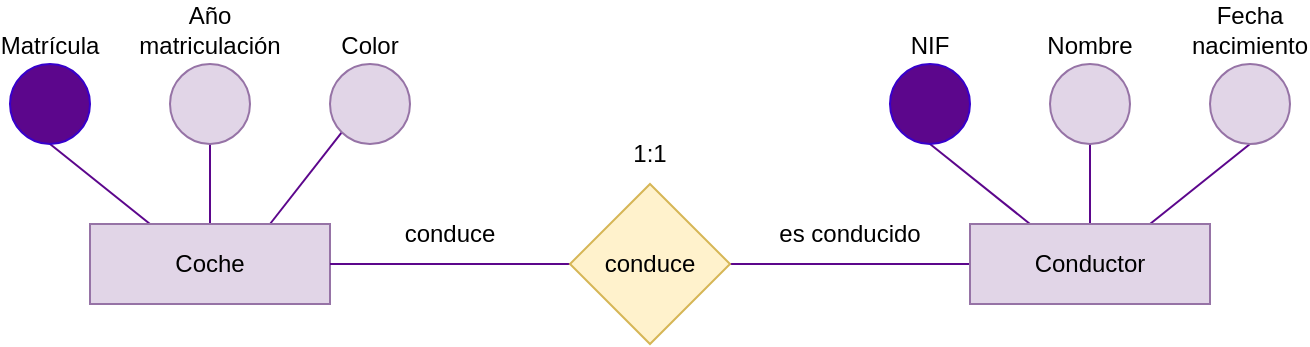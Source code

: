 <mxfile>
    <diagram id="6gfDzhR8UG0JMTbnyaS-" name="Page-1">
        <mxGraphModel dx="1569" dy="606" grid="1" gridSize="10" guides="1" tooltips="1" connect="1" arrows="1" fold="1" page="1" pageScale="1" pageWidth="850" pageHeight="1100" math="0" shadow="0">
            <root>
                <mxCell id="0"/>
                <mxCell id="1" parent="0"/>
                <mxCell id="2" style="edgeStyle=none;html=1;exitX=0.25;exitY=0;exitDx=0;exitDy=0;entryX=0.5;entryY=1;entryDx=0;entryDy=0;strokeColor=#5C068C;endArrow=none;endFill=0;" parent="1" source="5" target="13" edge="1">
                    <mxGeometry relative="1" as="geometry"/>
                </mxCell>
                <mxCell id="3" style="edgeStyle=none;html=1;exitX=0.5;exitY=0;exitDx=0;exitDy=0;entryX=0.5;entryY=1;entryDx=0;entryDy=0;strokeColor=#5C068C;endArrow=none;endFill=0;" parent="1" source="5" target="14" edge="1">
                    <mxGeometry relative="1" as="geometry"/>
                </mxCell>
                <mxCell id="4" style="edgeStyle=none;html=1;exitX=0.75;exitY=0;exitDx=0;exitDy=0;entryX=0.5;entryY=1;entryDx=0;entryDy=0;strokeColor=#5C068C;endArrow=none;endFill=0;" parent="1" source="5" target="15" edge="1">
                    <mxGeometry relative="1" as="geometry"/>
                </mxCell>
                <mxCell id="19" style="edgeStyle=none;html=1;exitX=0;exitY=0.5;exitDx=0;exitDy=0;entryX=1;entryY=0.5;entryDx=0;entryDy=0;endArrow=none;endFill=0;strokeColor=#5C068C;" parent="1" source="5" target="17" edge="1">
                    <mxGeometry relative="1" as="geometry"/>
                </mxCell>
                <mxCell id="5" value="Conductor" style="rounded=0;whiteSpace=wrap;html=1;fillColor=#e1d5e7;strokeColor=#9673a6;" parent="1" vertex="1">
                    <mxGeometry x="440" y="200" width="120" height="40" as="geometry"/>
                </mxCell>
                <mxCell id="6" style="edgeStyle=none;html=1;exitX=0.25;exitY=0;exitDx=0;exitDy=0;entryX=0.5;entryY=1;entryDx=0;entryDy=0;strokeColor=#5C068C;endArrow=none;endFill=0;" parent="1" source="16" target="10" edge="1">
                    <mxGeometry relative="1" as="geometry">
                        <mxPoint x="30" y="200" as="sourcePoint"/>
                    </mxGeometry>
                </mxCell>
                <mxCell id="7" style="edgeStyle=none;html=1;exitX=0.5;exitY=0;exitDx=0;exitDy=0;entryX=0.5;entryY=1;entryDx=0;entryDy=0;strokeColor=#5C068C;endArrow=none;endFill=0;" parent="1" source="16" target="11" edge="1">
                    <mxGeometry relative="1" as="geometry">
                        <mxPoint x="60" y="200" as="sourcePoint"/>
                    </mxGeometry>
                </mxCell>
                <mxCell id="8" style="edgeStyle=none;html=1;entryX=0;entryY=1;entryDx=0;entryDy=0;strokeColor=#5C068C;endArrow=none;endFill=0;" parent="1" target="12" edge="1">
                    <mxGeometry relative="1" as="geometry">
                        <mxPoint x="90" y="200" as="sourcePoint"/>
                        <mxPoint x="140" y="160" as="targetPoint"/>
                    </mxGeometry>
                </mxCell>
                <mxCell id="10" value="Matrícula" style="ellipse;whiteSpace=wrap;html=1;aspect=fixed;fillColor=#5C068C;fontColor=#000000;strokeColor=#3700CC;verticalAlign=bottom;labelPosition=center;verticalLabelPosition=top;align=center;" parent="1" vertex="1">
                    <mxGeometry x="-40" y="120" width="40" height="40" as="geometry"/>
                </mxCell>
                <mxCell id="11" value="Año matriculación" style="ellipse;whiteSpace=wrap;html=1;aspect=fixed;fillColor=#e1d5e7;strokeColor=#9673a6;verticalAlign=bottom;labelPosition=center;verticalLabelPosition=top;align=center;" parent="1" vertex="1">
                    <mxGeometry x="40" y="120" width="40" height="40" as="geometry"/>
                </mxCell>
                <mxCell id="12" value="Color" style="ellipse;whiteSpace=wrap;html=1;aspect=fixed;fillColor=#e1d5e7;strokeColor=#9673a6;verticalAlign=bottom;labelPosition=center;verticalLabelPosition=top;align=center;" parent="1" vertex="1">
                    <mxGeometry x="120" y="120" width="40" height="40" as="geometry"/>
                </mxCell>
                <mxCell id="13" value="NIF" style="ellipse;whiteSpace=wrap;html=1;aspect=fixed;fillColor=#5C068C;fontColor=#000000;strokeColor=#3700CC;verticalAlign=bottom;labelPosition=center;verticalLabelPosition=top;align=center;" parent="1" vertex="1">
                    <mxGeometry x="400" y="120" width="40" height="40" as="geometry"/>
                </mxCell>
                <mxCell id="14" value="Nombre" style="ellipse;whiteSpace=wrap;html=1;aspect=fixed;fillColor=#e1d5e7;strokeColor=#9673a6;verticalAlign=bottom;labelPosition=center;verticalLabelPosition=top;align=center;" parent="1" vertex="1">
                    <mxGeometry x="480" y="120" width="40" height="40" as="geometry"/>
                </mxCell>
                <mxCell id="15" value="Fecha nacimiento" style="ellipse;whiteSpace=wrap;html=1;aspect=fixed;fillColor=#e1d5e7;strokeColor=#9673a6;verticalAlign=bottom;labelPosition=center;verticalLabelPosition=top;align=center;" parent="1" vertex="1">
                    <mxGeometry x="560" y="120" width="40" height="40" as="geometry"/>
                </mxCell>
                <mxCell id="16" value="Coche" style="rounded=0;whiteSpace=wrap;html=1;fillColor=#e1d5e7;strokeColor=#9673a6;" parent="1" vertex="1">
                    <mxGeometry y="200" width="120" height="40" as="geometry"/>
                </mxCell>
                <mxCell id="20" style="edgeStyle=none;html=1;exitX=0;exitY=0.5;exitDx=0;exitDy=0;entryX=1;entryY=0.5;entryDx=0;entryDy=0;endArrow=none;endFill=0;strokeColor=#5C068C;" parent="1" source="17" target="16" edge="1">
                    <mxGeometry relative="1" as="geometry"/>
                </mxCell>
                <mxCell id="17" value="conduce" style="rhombus;whiteSpace=wrap;html=1;fillColor=#fff2cc;strokeColor=#d6b656;" parent="1" vertex="1">
                    <mxGeometry x="240" y="180" width="80" height="80" as="geometry"/>
                </mxCell>
                <mxCell id="21" value="conduce" style="text;html=1;strokeColor=none;fillColor=none;align=center;verticalAlign=middle;whiteSpace=wrap;rounded=0;" parent="1" vertex="1">
                    <mxGeometry x="120" y="190" width="120" height="30" as="geometry"/>
                </mxCell>
                <mxCell id="22" value="es conducido" style="text;html=1;strokeColor=none;fillColor=none;align=center;verticalAlign=middle;whiteSpace=wrap;rounded=0;" parent="1" vertex="1">
                    <mxGeometry x="320" y="190" width="120" height="30" as="geometry"/>
                </mxCell>
                <mxCell id="23" value="1:1" style="text;html=1;strokeColor=none;fillColor=none;align=center;verticalAlign=middle;whiteSpace=wrap;rounded=0;" parent="1" vertex="1">
                    <mxGeometry x="220" y="150" width="120" height="30" as="geometry"/>
                </mxCell>
            </root>
        </mxGraphModel>
    </diagram>
</mxfile>